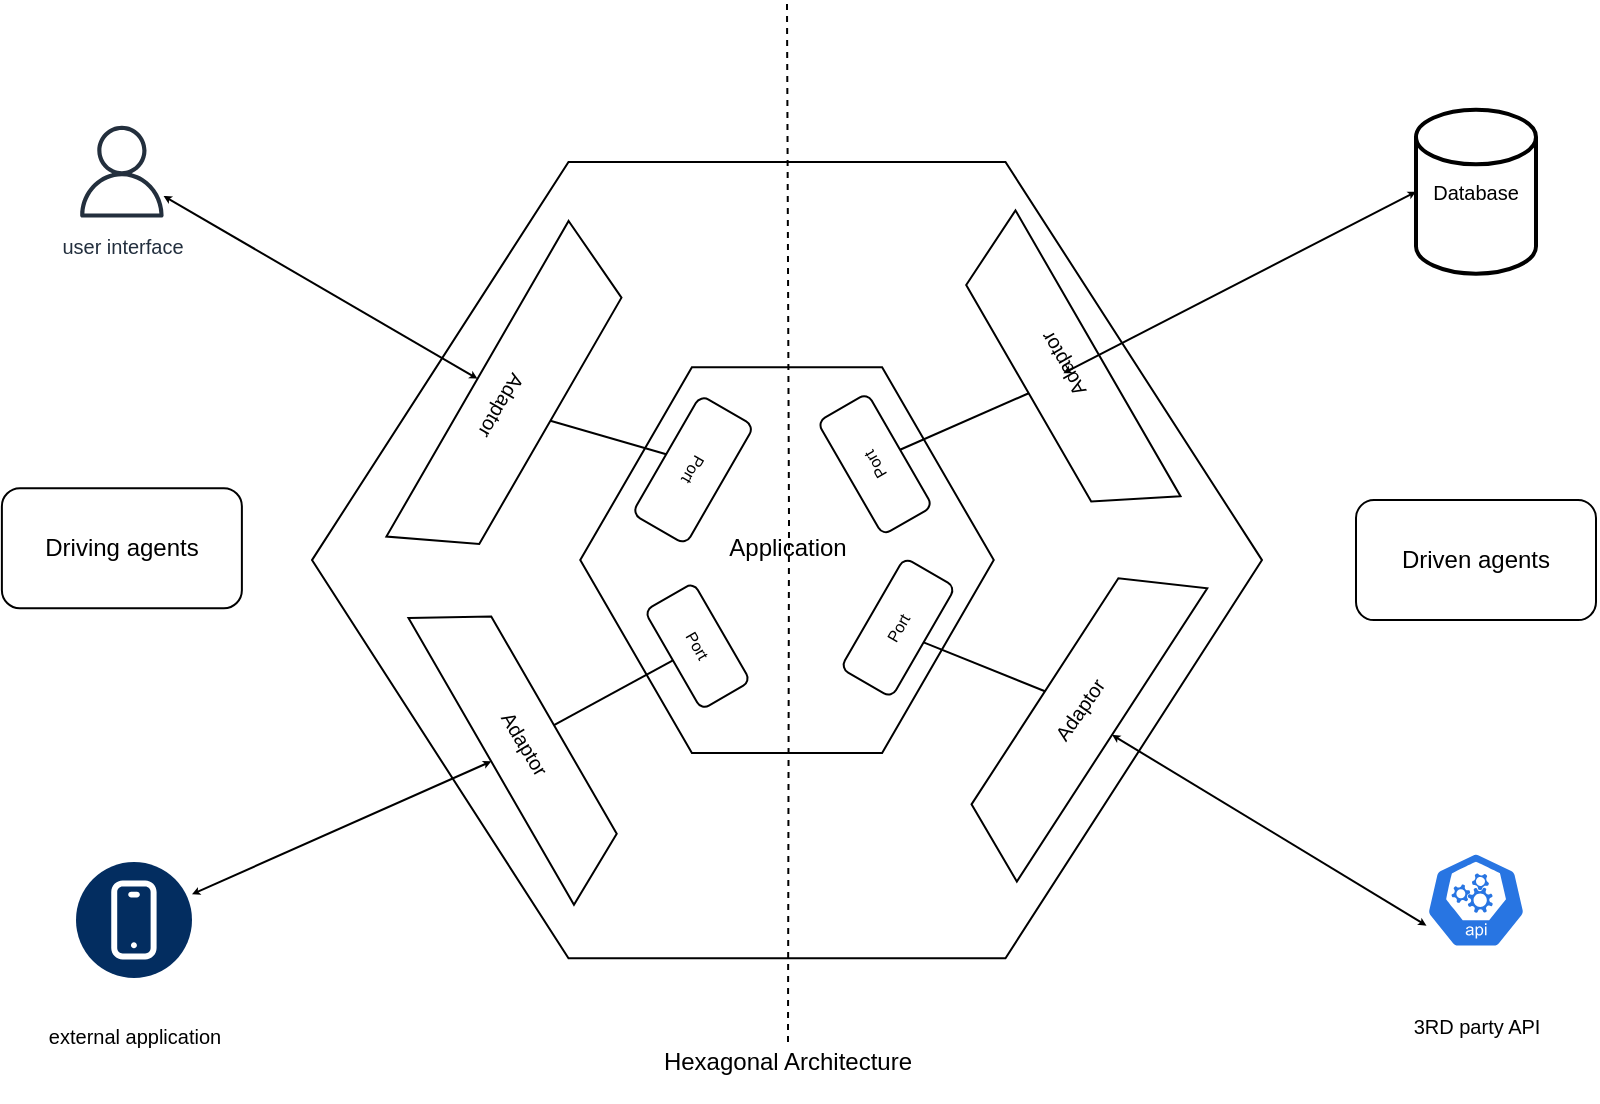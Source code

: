 <mxfile version="22.1.5" type="device" pages="2">
  <diagram name="HexArch" id="yR3rzHstElu1B-JzLBq6">
    <mxGraphModel dx="1782" dy="634" grid="1" gridSize="10" guides="1" tooltips="1" connect="1" arrows="1" fold="1" page="1" pageScale="1" pageWidth="827" pageHeight="1169" math="0" shadow="0">
      <root>
        <mxCell id="0" />
        <mxCell id="1" parent="0" />
        <mxCell id="yMYMJlDVgsXbrorfaDNX-14" value="" style="verticalLabelPosition=bottom;verticalAlign=top;html=1;shape=hexagon;perimeter=hexagonPerimeter2;arcSize=6;size=0.27;gradientColor=none;fillColor=none;" parent="1" vertex="1">
          <mxGeometry x="148" y="140" width="475" height="398.12" as="geometry" />
        </mxCell>
        <mxCell id="yMYMJlDVgsXbrorfaDNX-15" value="" style="verticalLabelPosition=bottom;verticalAlign=top;html=1;shape=hexagon;perimeter=hexagonPerimeter2;arcSize=6;size=0.27;gradientColor=none;fillColor=none;" parent="1" vertex="1">
          <mxGeometry x="282.13" y="242.65" width="206.75" height="192.82" as="geometry" />
        </mxCell>
        <mxCell id="yMYMJlDVgsXbrorfaDNX-56" value="Hexagonal Architecture" style="text;html=1;strokeColor=none;fillColor=none;align=center;verticalAlign=middle;whiteSpace=wrap;rounded=0;container=0;" parent="1" vertex="1">
          <mxGeometry x="320.51" y="570" width="130" height="40" as="geometry" />
        </mxCell>
        <mxCell id="Js9lYTt0yop0PSoJQgpP-22" style="rounded=0;orthogonalLoop=1;jettySize=auto;html=1;exitX=0.5;exitY=0;exitDx=0;exitDy=0;entryX=0.5;entryY=1;entryDx=0;entryDy=0;startArrow=none;startFill=0;endArrow=none;endFill=0;" edge="1" parent="1" source="yMYMJlDVgsXbrorfaDNX-16" target="yMYMJlDVgsXbrorfaDNX-22">
          <mxGeometry relative="1" as="geometry" />
        </mxCell>
        <mxCell id="yMYMJlDVgsXbrorfaDNX-16" value="" style="shape=trapezoid;perimeter=trapezoidPerimeter;whiteSpace=wrap;html=1;fixedSize=1;direction=south;rotation=30;fillColor=none;" parent="1" vertex="1">
          <mxGeometry x="227.94" y="167.78" width="42.06" height="182.22" as="geometry" />
        </mxCell>
        <mxCell id="Js9lYTt0yop0PSoJQgpP-25" style="rounded=0;orthogonalLoop=1;jettySize=auto;html=1;exitX=0.5;exitY=0;exitDx=0;exitDy=0;entryX=0.5;entryY=1;entryDx=0;entryDy=0;startArrow=none;startFill=0;endArrow=none;endFill=0;" edge="1" parent="1" source="yMYMJlDVgsXbrorfaDNX-17" target="yMYMJlDVgsXbrorfaDNX-33">
          <mxGeometry relative="1" as="geometry" />
        </mxCell>
        <mxCell id="yMYMJlDVgsXbrorfaDNX-17" value="" style="shape=trapezoid;perimeter=trapezoidPerimeter;whiteSpace=wrap;html=1;fixedSize=1;direction=east;rotation=60;fillColor=none;" parent="1" vertex="1">
          <mxGeometry x="170.55" y="412.5" width="165.5" height="36.24" as="geometry" />
        </mxCell>
        <mxCell id="Js9lYTt0yop0PSoJQgpP-24" style="rounded=0;orthogonalLoop=1;jettySize=auto;html=1;exitX=0.5;exitY=0;exitDx=0;exitDy=0;entryX=0.5;entryY=1;entryDx=0;entryDy=0;startArrow=none;startFill=0;endArrow=none;endFill=0;" edge="1" parent="1" source="yMYMJlDVgsXbrorfaDNX-18" target="yMYMJlDVgsXbrorfaDNX-31">
          <mxGeometry relative="1" as="geometry" />
        </mxCell>
        <mxCell id="yMYMJlDVgsXbrorfaDNX-18" value="" style="shape=trapezoid;perimeter=trapezoidPerimeter;whiteSpace=wrap;html=1;fixedSize=1;direction=south;rotation=-147;fillColor=none;" parent="1" vertex="1">
          <mxGeometry x="511.25" y="328.13" width="40" height="174.82" as="geometry" />
        </mxCell>
        <mxCell id="Js9lYTt0yop0PSoJQgpP-23" style="rounded=0;orthogonalLoop=1;jettySize=auto;html=1;exitX=0.5;exitY=0;exitDx=0;exitDy=0;entryX=0.5;entryY=1;entryDx=0;entryDy=0;startArrow=none;startFill=0;endArrow=none;endFill=0;" edge="1" parent="1" source="yMYMJlDVgsXbrorfaDNX-19" target="yMYMJlDVgsXbrorfaDNX-32">
          <mxGeometry relative="1" as="geometry" />
        </mxCell>
        <mxCell id="yMYMJlDVgsXbrorfaDNX-19" value="" style="shape=trapezoid;perimeter=trapezoidPerimeter;whiteSpace=wrap;html=1;fixedSize=1;direction=south;rotation=150;fillColor=none;" parent="1" vertex="1">
          <mxGeometry x="503.67" y="163.13" width="40" height="165" as="geometry" />
        </mxCell>
        <mxCell id="yMYMJlDVgsXbrorfaDNX-21" value="&lt;font style=&quot;font-size: 12px;&quot;&gt;Application&lt;/font&gt;" style="text;html=1;strokeColor=none;fillColor=none;align=center;verticalAlign=middle;whiteSpace=wrap;rounded=0;fontSize=6;" parent="1" vertex="1">
          <mxGeometry x="365.5" y="328.13" width="40" height="10" as="geometry" />
        </mxCell>
        <mxCell id="yMYMJlDVgsXbrorfaDNX-22" value="&lt;font style=&quot;font-size: 8px;&quot;&gt;Port&lt;/font&gt;" style="rounded=1;whiteSpace=wrap;html=1;rotation=120;fontSize=6;fillColor=none;" parent="1" vertex="1">
          <mxGeometry x="304.29" y="278.39" width="68.53" height="31.06" as="geometry" />
        </mxCell>
        <mxCell id="yMYMJlDVgsXbrorfaDNX-31" value="&lt;font style=&quot;font-size: 8px;&quot;&gt;Port&lt;/font&gt;" style="rounded=1;whiteSpace=wrap;html=1;rotation=-60;fontSize=6;fillColor=none;" parent="1" vertex="1">
          <mxGeometry x="409.04" y="358.05" width="63.92" height="29.56" as="geometry" />
        </mxCell>
        <mxCell id="yMYMJlDVgsXbrorfaDNX-32" value="&lt;font style=&quot;font-size: 8px;&quot;&gt;Port&lt;/font&gt;" style="rounded=1;whiteSpace=wrap;html=1;rotation=-120;fontSize=6;fillColor=none;" parent="1" vertex="1">
          <mxGeometry x="396.81" y="276.66" width="65.46" height="28.87" as="geometry" />
        </mxCell>
        <mxCell id="yMYMJlDVgsXbrorfaDNX-33" value="&lt;font style=&quot;font-size: 8px;&quot;&gt;Port&lt;/font&gt;" style="rounded=1;whiteSpace=wrap;html=1;rotation=60;fontSize=6;fillColor=none;" parent="1" vertex="1">
          <mxGeometry x="312.21" y="367.89" width="57.11" height="28.4" as="geometry" />
        </mxCell>
        <mxCell id="yMYMJlDVgsXbrorfaDNX-40" style="rounded=0;orthogonalLoop=1;jettySize=auto;html=1;entryX=0.5;entryY=1;entryDx=0;entryDy=0;strokeWidth=1;endSize=1;startArrow=classic;startFill=1;startSize=1;" parent="1" source="yMYMJlDVgsXbrorfaDNX-35" target="yMYMJlDVgsXbrorfaDNX-16" edge="1">
          <mxGeometry relative="1" as="geometry" />
        </mxCell>
        <mxCell id="yMYMJlDVgsXbrorfaDNX-35" value="&lt;font style=&quot;font-size: 10px;&quot;&gt;user interface&lt;/font&gt;" style="sketch=0;outlineConnect=0;fontColor=#232F3E;gradientColor=none;fillColor=#232F3D;strokeColor=none;dashed=0;verticalLabelPosition=bottom;verticalAlign=top;align=center;html=1;fontSize=12;fontStyle=0;aspect=fixed;pointerEvents=1;shape=mxgraph.aws4.user;" parent="1" vertex="1">
          <mxGeometry x="30.01" y="121.91" width="45.87" height="45.87" as="geometry" />
        </mxCell>
        <mxCell id="yMYMJlDVgsXbrorfaDNX-45" style="rounded=0;orthogonalLoop=1;jettySize=auto;html=1;entryX=0.5;entryY=1;entryDx=0;entryDy=0;strokeWidth=1;endSize=1;startArrow=classic;startFill=1;startSize=1;" parent="1" source="yMYMJlDVgsXbrorfaDNX-36" target="yMYMJlDVgsXbrorfaDNX-17" edge="1">
          <mxGeometry relative="1" as="geometry" />
        </mxCell>
        <mxCell id="yMYMJlDVgsXbrorfaDNX-36" value="&lt;font style=&quot;font-size: 10px;&quot;&gt;external application&lt;/font&gt;" style="verticalLabelPosition=bottom;aspect=fixed;html=1;shape=mxgraph.salesforce.apps2;" parent="1" vertex="1">
          <mxGeometry x="30" y="490" width="58" height="58" as="geometry" />
        </mxCell>
        <mxCell id="yMYMJlDVgsXbrorfaDNX-37" value="&lt;font style=&quot;font-size: 10px;&quot;&gt;Database&lt;/font&gt;" style="strokeWidth=2;html=1;shape=mxgraph.flowchart.database;whiteSpace=wrap;fillColor=none;" parent="1" vertex="1">
          <mxGeometry x="700" y="113.86" width="60" height="81.97" as="geometry" />
        </mxCell>
        <mxCell id="yMYMJlDVgsXbrorfaDNX-38" value="&lt;font style=&quot;font-size: 10px;&quot;&gt;3RD party API&lt;/font&gt;" style="sketch=0;html=1;dashed=0;whitespace=wrap;fillColor=#2875E2;strokeColor=#ffffff;points=[[0.005,0.63,0],[0.1,0.2,0],[0.9,0.2,0],[0.5,0,0],[0.995,0.63,0],[0.72,0.99,0],[0.5,1,0],[0.28,0.99,0]];verticalLabelPosition=bottom;align=center;verticalAlign=top;shape=mxgraph.kubernetes.icon;prIcon=api" parent="1" vertex="1">
          <mxGeometry x="705" y="460" width="50" height="98.12" as="geometry" />
        </mxCell>
        <mxCell id="yMYMJlDVgsXbrorfaDNX-44" style="rounded=0;orthogonalLoop=1;jettySize=auto;html=1;exitX=0.5;exitY=1;exitDx=0;exitDy=0;entryX=0;entryY=0.5;entryDx=0;entryDy=0;entryPerimeter=0;endSize=1;startArrow=classic;startFill=1;startSize=1;" parent="1" source="yMYMJlDVgsXbrorfaDNX-19" target="yMYMJlDVgsXbrorfaDNX-37" edge="1">
          <mxGeometry relative="1" as="geometry" />
        </mxCell>
        <mxCell id="yMYMJlDVgsXbrorfaDNX-48" style="rounded=0;orthogonalLoop=1;jettySize=auto;html=1;exitX=0.5;exitY=1;exitDx=0;exitDy=0;entryX=0.005;entryY=0.63;entryDx=0;entryDy=0;entryPerimeter=0;endSize=1;startArrow=classic;startFill=1;startSize=1;" parent="1" source="yMYMJlDVgsXbrorfaDNX-18" target="yMYMJlDVgsXbrorfaDNX-38" edge="1">
          <mxGeometry relative="1" as="geometry" />
        </mxCell>
        <mxCell id="yMYMJlDVgsXbrorfaDNX-50" value="&lt;font style=&quot;font-size: 10px;&quot;&gt;Adaptor&lt;/font&gt;" style="text;html=1;strokeColor=none;fillColor=none;align=center;verticalAlign=middle;whiteSpace=wrap;rounded=0;fontSize=7;rotation=59;" parent="1" vertex="1">
          <mxGeometry x="240" y="427.5" width="30" height="6.24" as="geometry" />
        </mxCell>
        <mxCell id="yMYMJlDVgsXbrorfaDNX-51" value="&lt;font style=&quot;font-size: 10px;&quot;&gt;Adaptor&lt;/font&gt;" style="text;html=1;strokeColor=none;fillColor=none;align=center;verticalAlign=middle;whiteSpace=wrap;rounded=0;fontSize=7;rotation=-240;" parent="1" vertex="1">
          <mxGeometry x="227.94" y="257" width="30" height="10" as="geometry" />
        </mxCell>
        <mxCell id="yMYMJlDVgsXbrorfaDNX-52" value="&lt;font style=&quot;font-size: 10px;&quot;&gt;Adaptor&lt;/font&gt;" style="text;html=1;strokeColor=none;fillColor=none;align=center;verticalAlign=middle;whiteSpace=wrap;rounded=0;fontSize=7;rotation=240;" parent="1" vertex="1">
          <mxGeometry x="508.67" y="236.25" width="30" height="10" as="geometry" />
        </mxCell>
        <mxCell id="yMYMJlDVgsXbrorfaDNX-53" value="Adaptor" style="text;html=1;strokeColor=none;fillColor=none;align=center;verticalAlign=middle;whiteSpace=wrap;rounded=0;fontSize=10;rotation=-55;" parent="1" vertex="1">
          <mxGeometry x="520" y="408.56" width="22.5" height="10" as="geometry" />
        </mxCell>
        <mxCell id="Js9lYTt0yop0PSoJQgpP-26" value="" style="endArrow=none;dashed=1;html=1;rounded=0;edgeStyle=orthogonalEdgeStyle;" edge="1" parent="1">
          <mxGeometry width="50" height="50" relative="1" as="geometry">
            <mxPoint x="386" y="580" as="sourcePoint" />
            <mxPoint x="385.5" y="60" as="targetPoint" />
          </mxGeometry>
        </mxCell>
        <mxCell id="Js9lYTt0yop0PSoJQgpP-27" value="Driving agents" style="rounded=1;whiteSpace=wrap;html=1;fillColor=none;" vertex="1" parent="1">
          <mxGeometry x="-7.06" y="303.13" width="120" height="60" as="geometry" />
        </mxCell>
        <mxCell id="Js9lYTt0yop0PSoJQgpP-28" value="Driven&amp;nbsp;agents" style="rounded=1;whiteSpace=wrap;html=1;fillColor=none;" vertex="1" parent="1">
          <mxGeometry x="670" y="309.06" width="120" height="60" as="geometry" />
        </mxCell>
      </root>
    </mxGraphModel>
  </diagram>
  <diagram id="Kuq11vRXgzRZAYzWs-6S" name="Page-2">
    <mxGraphModel dx="1194" dy="792" grid="1" gridSize="10" guides="1" tooltips="1" connect="1" arrows="1" fold="1" page="1" pageScale="1" pageWidth="827" pageHeight="1169" math="0" shadow="0">
      <root>
        <mxCell id="0" />
        <mxCell id="1" parent="0" />
        <mxCell id="ffQ12pxejHnHUTVX2B1H-1" value="Core/Domain" style="shape=hexagon;perimeter=hexagonPerimeter;fillColor=#FFC300;gradientColor=none;fontColor=#000000;" vertex="1" connectable="0" parent="1">
          <mxGeometry x="230" y="180" width="120" height="100" as="geometry" />
        </mxCell>
        <mxCell id="ffQ12pxejHnHUTVX2B1H-2" value="Adapters" style="shape=hexagon;perimeter=hexagonPerimeter;fillColor=#FF5733;gradientColor=none;fontColor=#000000;" vertex="1" connectable="0" parent="1">
          <mxGeometry x="470" y="180" width="120" height="100" as="geometry" />
        </mxCell>
        <mxCell id="ffQ12pxejHnHUTVX2B1H-3" value="Use Cases" style="shape=hexagon;perimeter=hexagonPerimeter;fillColor=#C70039;gradientColor=none;fontColor=#FFFFFF;" vertex="1" connectable="0" parent="1">
          <mxGeometry x="350" y="60" width="120" height="100" as="geometry" />
        </mxCell>
        <mxCell id="ffQ12pxejHnHUTVX2B1H-4" style="edgeStyle=orthogonalEdgeStyle;rounded=0;orthogonalLoop=1;jettySize=auto;html=1;" parent="1" source="ffQ12pxejHnHUTVX2B1H-1" target="ffQ12pxejHnHUTVX2B1H-2">
          <mxGeometry relative="1" as="geometry" />
        </mxCell>
        <mxCell id="ffQ12pxejHnHUTVX2B1H-5" style="edgeStyle=orthogonalEdgeStyle;rounded=0;orthogonalLoop=1;jettySize=auto;html=1;" parent="1" source="ffQ12pxejHnHUTVX2B1H-3" target="ffQ12pxejHnHUTVX2B1H-1">
          <mxGeometry relative="1" as="geometry" />
        </mxCell>
        <mxCell id="ffQ12pxejHnHUTVX2B1H-6" value="Core/Domain" style="shape=hexagon;perimeter=hexagonPerimeter;fillColor=#FFC300;gradientColor=none;fontColor=#000000;" vertex="1" connectable="0" parent="1">
          <mxGeometry x="230" y="180" width="120" height="100" as="geometry" />
        </mxCell>
        <mxCell id="ffQ12pxejHnHUTVX2B1H-7" value="Adapters" style="shape=hexagon;perimeter=hexagonPerimeter;fillColor=#FF5733;gradientColor=none;fontColor=#000000;" vertex="1" connectable="0" parent="1">
          <mxGeometry x="470" y="180" width="120" height="100" as="geometry" />
        </mxCell>
        <mxCell id="ffQ12pxejHnHUTVX2B1H-8" value="" style="shape=ellipse;perimeter=ellipsePerimeter;fillColor=#FFFFFF;strokeColor=#000000;fontColor=#000000;" vertex="1" connectable="0" parent="ffQ12pxejHnHUTVX2B1H-7">
          <mxGeometry x="496" y="140" width="12" height="12" as="geometry" />
        </mxCell>
        <mxCell id="ffQ12pxejHnHUTVX2B1H-9" value="" style="shape=ellipse;perimeter=ellipsePerimeter;fillColor=#FFFFFF;strokeColor=#000000;fontColor=#000000;" vertex="1" connectable="0" parent="ffQ12pxejHnHUTVX2B1H-7">
          <mxGeometry x="496" y="180" width="12" height="12" as="geometry" />
        </mxCell>
        <mxCell id="ffQ12pxejHnHUTVX2B1H-10" value="Use Cases" style="shape=hexagon;perimeter=hexagonPerimeter;fillColor=#C70039;gradientColor=none;fontColor=#FFFFFF;" vertex="1" connectable="0" parent="1">
          <mxGeometry x="350" y="60" width="120" height="100" as="geometry" />
        </mxCell>
        <mxCell id="ffQ12pxejHnHUTVX2B1H-11" style="edgeStyle=orthogonalEdgeStyle;rounded=0;orthogonalLoop=1;jettySize=auto;html=1;" parent="1" source="ffQ12pxejHnHUTVX2B1H-8" target="ffQ12pxejHnHUTVX2B1H-10">
          <mxGeometry relative="1" as="geometry" />
        </mxCell>
        <mxCell id="ffQ12pxejHnHUTVX2B1H-12" style="edgeStyle=orthogonalEdgeStyle;rounded=0;orthogonalLoop=1;jettySize=auto;html=1;" parent="1" source="ffQ12pxejHnHUTVX2B1H-9" target="ffQ12pxejHnHUTVX2B1H-10">
          <mxGeometry relative="1" as="geometry" />
        </mxCell>
      </root>
    </mxGraphModel>
  </diagram>
</mxfile>
